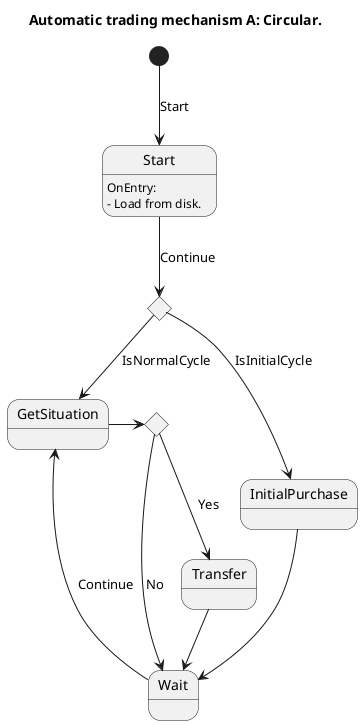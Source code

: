 @startuml
'stateless namespace EtAlii.BinanceMagic.Service
'stateless class CircularSequenceBase

title Automatic trading mechanism A: Circular.

state CheckIfInitialCycle <<choice>>
state TransferIsWorthIt <<choice>>

[*] --> Start : Start
Start --> CheckIfInitialCycle : Continue
Start : OnEntry:
Start : - Load from disk.

CheckIfInitialCycle --> InitialPurchase : IsInitialCycle
CheckIfInitialCycle --> GetSituation : IsNormalCycle

InitialPurchase --> Wait

GetSituation -> TransferIsWorthIt

TransferIsWorthIt --> Transfer : Yes
TransferIsWorthIt --> Wait : No

Transfer --> Wait

Wait -up-> GetSituation : Continue

@enduml